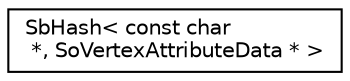 digraph "Graphical Class Hierarchy"
{
 // LATEX_PDF_SIZE
  edge [fontname="Helvetica",fontsize="10",labelfontname="Helvetica",labelfontsize="10"];
  node [fontname="Helvetica",fontsize="10",shape=record];
  rankdir="LR";
  Node0 [label="SbHash\< const char\l *, SoVertexAttributeData * \>",height=0.2,width=0.4,color="black", fillcolor="white", style="filled",URL="$classSbHash.html",tooltip=" "];
}
